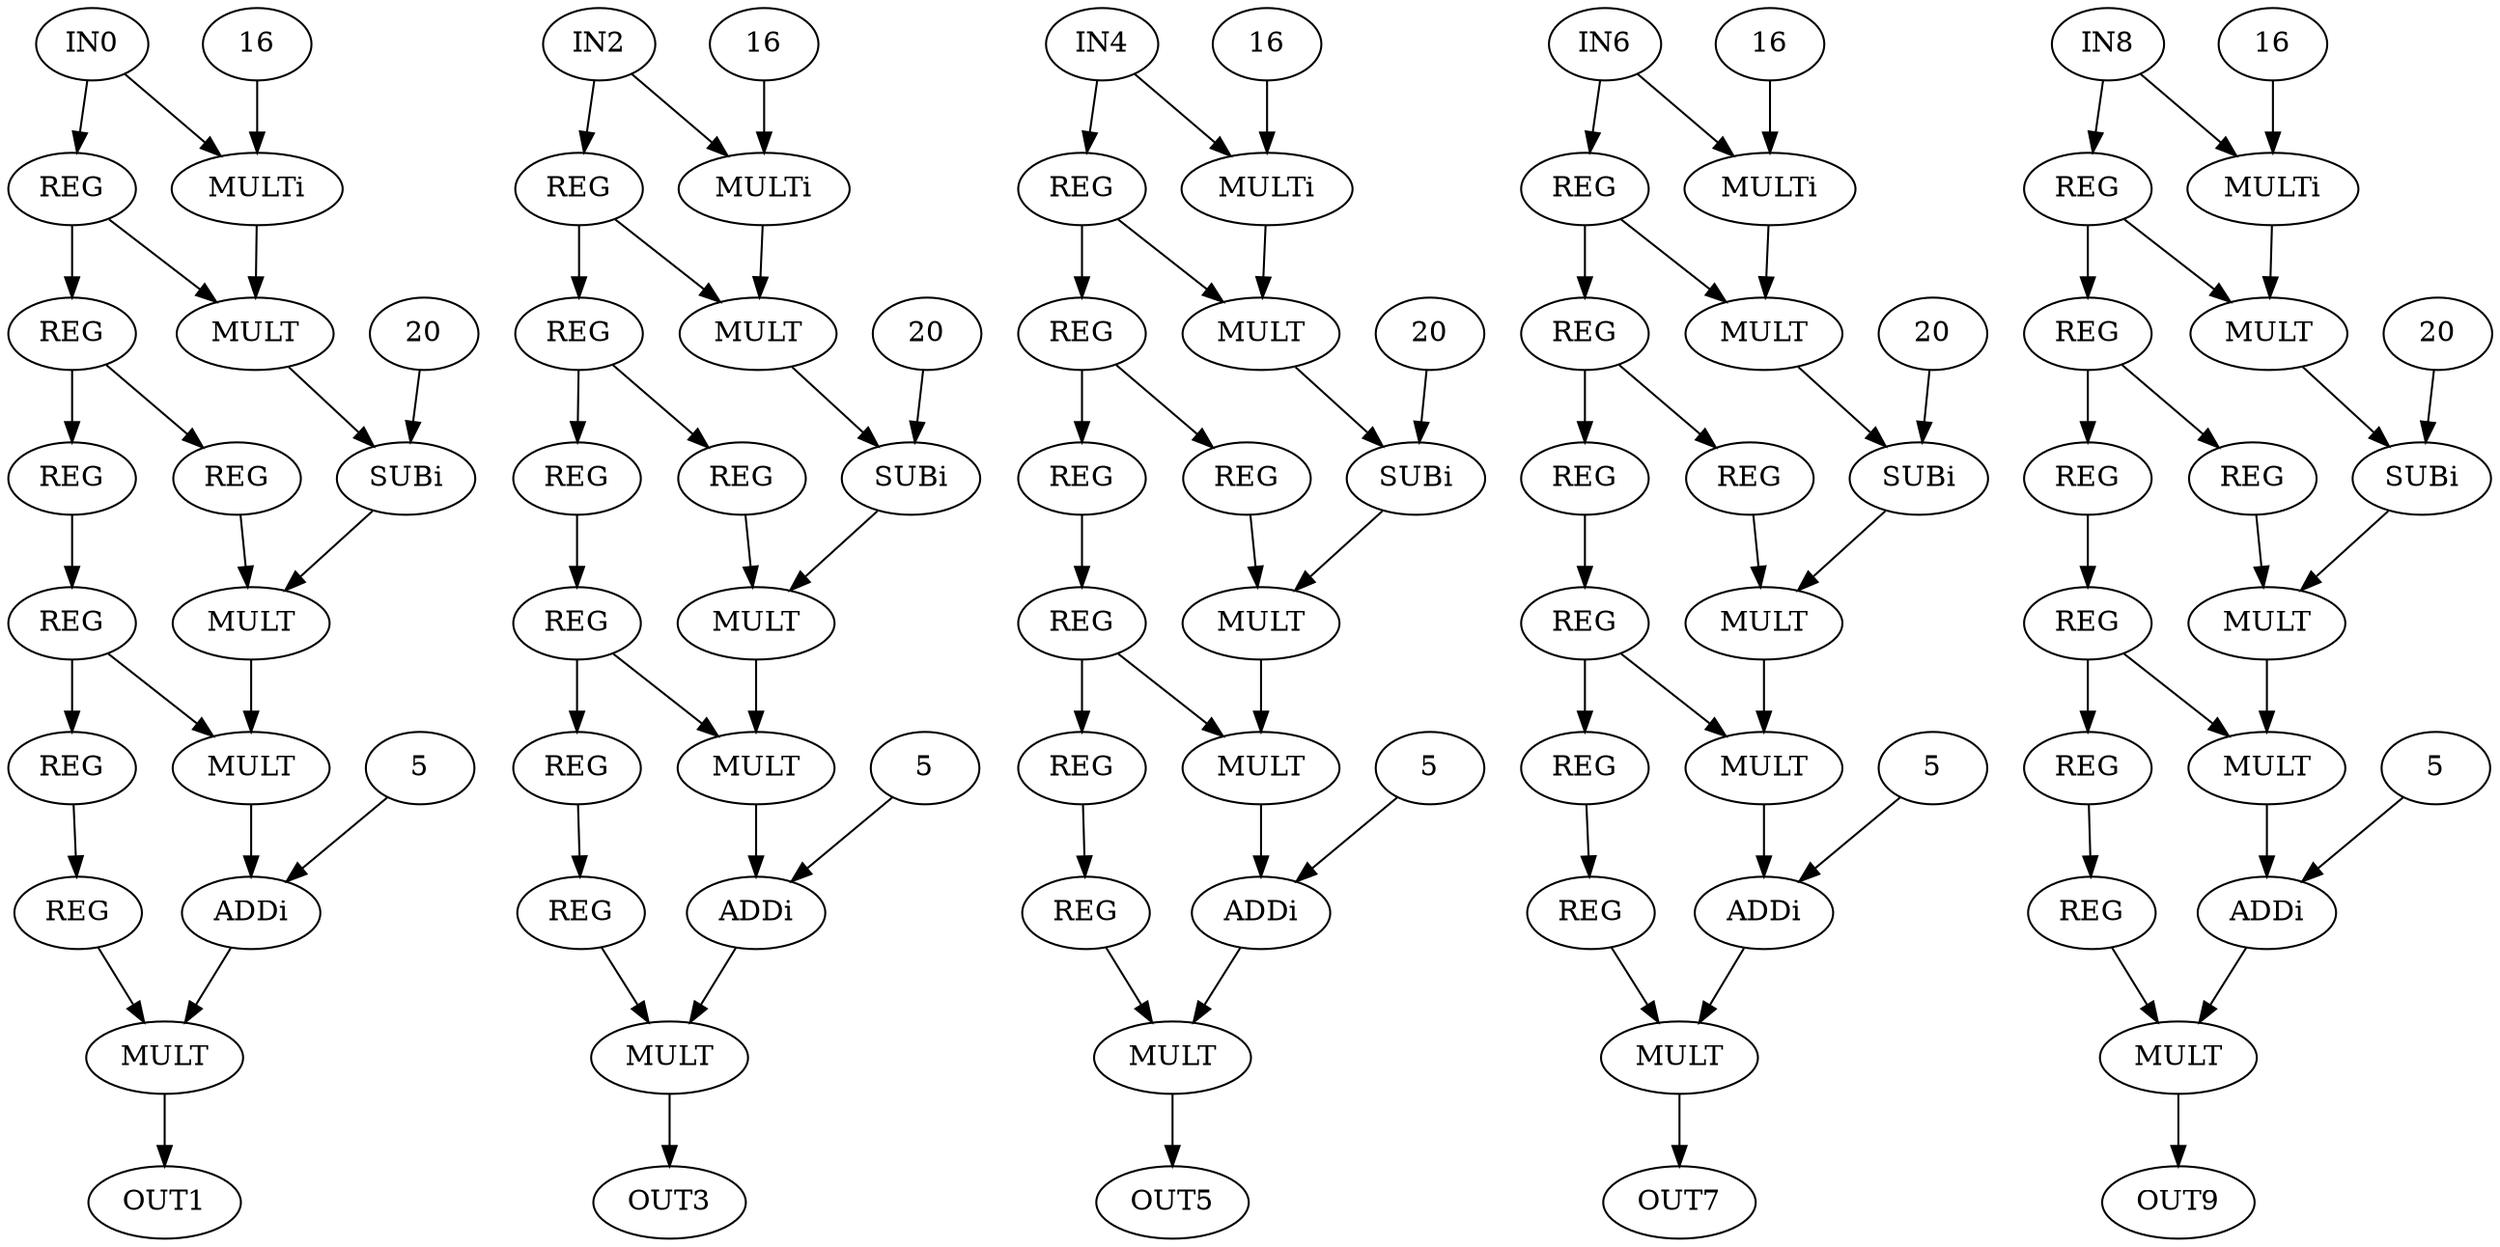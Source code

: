 digraph chebyshev{
 0 [ label = IN0 ]
 1 [ label = OUT1 ]
 2 [ label = IN2 ]
 3 [ label = OUT3 ]
 4 [ label = IN4 ]
 5 [ label = OUT5 ]
 6 [ label = IN6 ]
 7 [ label = OUT7 ]
 8 [ label = IN8 ]
 9 [ label = OUT9 ]
 10 [ label = REG]
 11 [ label = REG]
 12 [ label = REG]
 13 [ label = REG]
 14 [ label = REG]
 15 [ label = REG]
 16 [ label = REG]
 17 [ label = MULTi, VALUE = 16]
 "17.16"[ label = 16 ]
 18 [ label = MULT]
 19 [ label = SUBi, VALUE = 20]
 "19.20"[ label = 20 ]
 20 [ label = MULT]
 21 [ label = MULT]
 22 [ label = ADDi, VALUE = 5]
 "22.5"[ label = 5 ]
 23 [ label = MULT]
 24 [ label = REG]
 25 [ label = REG]
 26 [ label = REG]
 27 [ label = REG]
 28 [ label = REG]
 29 [ label = REG]
 30 [ label = REG]
 31 [ label = MULTi, VALUE = 16]
 "31.16"[ label = 16 ]
 32 [ label = MULT]
 33 [ label = SUBi, VALUE = 20]
 "33.20"[ label = 20 ]
 34 [ label = MULT]
 35 [ label = MULT]
 36 [ label = ADDi, VALUE = 5]
 "36.5"[ label = 5 ]
 37 [ label = MULT]
 38 [ label = REG]
 39 [ label = REG]
 40 [ label = REG]
 41 [ label = REG]
 42 [ label = REG]
 43 [ label = REG]
 44 [ label = REG]
 45 [ label = MULTi, VALUE = 16]
 "45.16"[ label = 16 ]
 46 [ label = MULT]
 47 [ label = SUBi, VALUE = 20]
 "47.20"[ label = 20 ]
 48 [ label = MULT]
 49 [ label = MULT]
 50 [ label = ADDi, VALUE = 5]
 "50.5"[ label = 5 ]
 51 [ label = MULT]
 52 [ label = REG]
 53 [ label = REG]
 54 [ label = REG]
 55 [ label = REG]
 56 [ label = REG]
 57 [ label = REG]
 58 [ label = REG]
 59 [ label = MULTi, VALUE = 16]
 "59.16"[ label = 16 ]
 60 [ label = MULT]
 61 [ label = SUBi, VALUE = 20]
 "61.20"[ label = 20 ]
 62 [ label = MULT]
 63 [ label = MULT]
 64 [ label = ADDi, VALUE = 5]
 "64.5"[ label = 5 ]
 65 [ label = MULT]
 66 [ label = REG]
 67 [ label = REG]
 68 [ label = REG]
 69 [ label = REG]
 70 [ label = REG]
 71 [ label = REG]
 72 [ label = REG]
 73 [ label = MULTi, VALUE = 16]
 "73.16"[ label = 16 ]
 74 [ label = MULT]
 75 [ label = SUBi, VALUE = 20]
 "75.20"[ label = 20 ]
 76 [ label = MULT]
 77 [ label = MULT]
 78 [ label = ADDi, VALUE = 5]
 "78.5"[ label = 5 ]
 79 [ label = MULT]
 0 -> 17
 0 -> 10
 2 -> 31
 2 -> 24
 4 -> 45
 4 -> 38
 6 -> 59
 6 -> 52
 8 -> 73
 8 -> 66
 10 -> 11
 10 -> 18
 11 -> 14
 11 -> 16
 12 -> 15
 12 -> 21
 13 -> 23
 14 -> 12
 15 -> 13
 16 -> 20
 "17.16" -> 17
 17 -> 18
 18 -> 19
 "19.20" -> 19
 19 -> 20
 20 -> 21
 21 -> 22
 "22.5" -> 22
 22 -> 23
 23 -> 1
 24 -> 25
 24 -> 32
 25 -> 28
 25 -> 30
 26 -> 29
 26 -> 35
 27 -> 37
 28 -> 26
 29 -> 27
 30 -> 34
 "31.16" -> 31
 31 -> 32
 32 -> 33
 "33.20" -> 33
 33 -> 34
 34 -> 35
 35 -> 36
 "36.5" -> 36
 36 -> 37
 37 -> 3
 38 -> 39
 38 -> 46
 39 -> 42
 39 -> 44
 40 -> 43
 40 -> 49
 41 -> 51
 42 -> 40
 43 -> 41
 44 -> 48
 "45.16" -> 45
 45 -> 46
 46 -> 47
 "47.20" -> 47
 47 -> 48
 48 -> 49
 49 -> 50
 "50.5" -> 50
 50 -> 51
 51 -> 5
 52 -> 53
 52 -> 60
 53 -> 56
 53 -> 58
 54 -> 57
 54 -> 63
 55 -> 65
 56 -> 54
 57 -> 55
 58 -> 62
 "59.16" -> 59
 59 -> 60
 60 -> 61
 "61.20" -> 61
 61 -> 62
 62 -> 63
 63 -> 64
 "64.5" -> 64
 64 -> 65
 65 -> 7
 66 -> 67
 66 -> 74
 67 -> 70
 67 -> 72
 68 -> 71
 68 -> 77
 69 -> 79
 70 -> 68
 71 -> 69
 72 -> 76
 "73.16" -> 73
 73 -> 74
 74 -> 75
 "75.20" -> 75
 75 -> 76
 76 -> 77
 77 -> 78
 "78.5" -> 78
 78 -> 79
 79 -> 9
}
